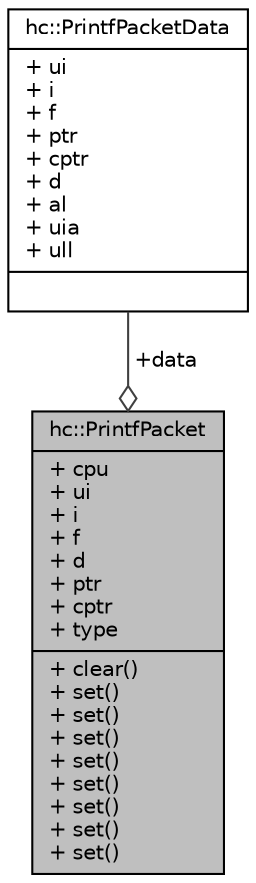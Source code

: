 digraph "hc::PrintfPacket"
{
  edge [fontname="Helvetica",fontsize="10",labelfontname="Helvetica",labelfontsize="10"];
  node [fontname="Helvetica",fontsize="10",shape=record];
  Node1 [label="{hc::PrintfPacket\n|+ cpu\l+ ui\l+ i\l+ f\l+ d\l+ ptr\l+ cptr\l+ type\l|+ clear()\l+ set()\l+ set()\l+ set()\l+ set()\l+ set()\l+ set()\l+ set()\l+ set()\l}",height=0.2,width=0.4,color="black", fillcolor="grey75", style="filled", fontcolor="black"];
  Node2 -> Node1 [color="grey25",fontsize="10",style="solid",label=" +data" ,arrowhead="odiamond",fontname="Helvetica"];
  Node2 [label="{hc::PrintfPacketData\n|+ ui\l+ i\l+ f\l+ ptr\l+ cptr\l+ d\l+ al\l+ uia\l+ ull\l|}",height=0.2,width=0.4,color="black", fillcolor="white", style="filled",URL="$unionhc_1_1PrintfPacketData.html"];
}
